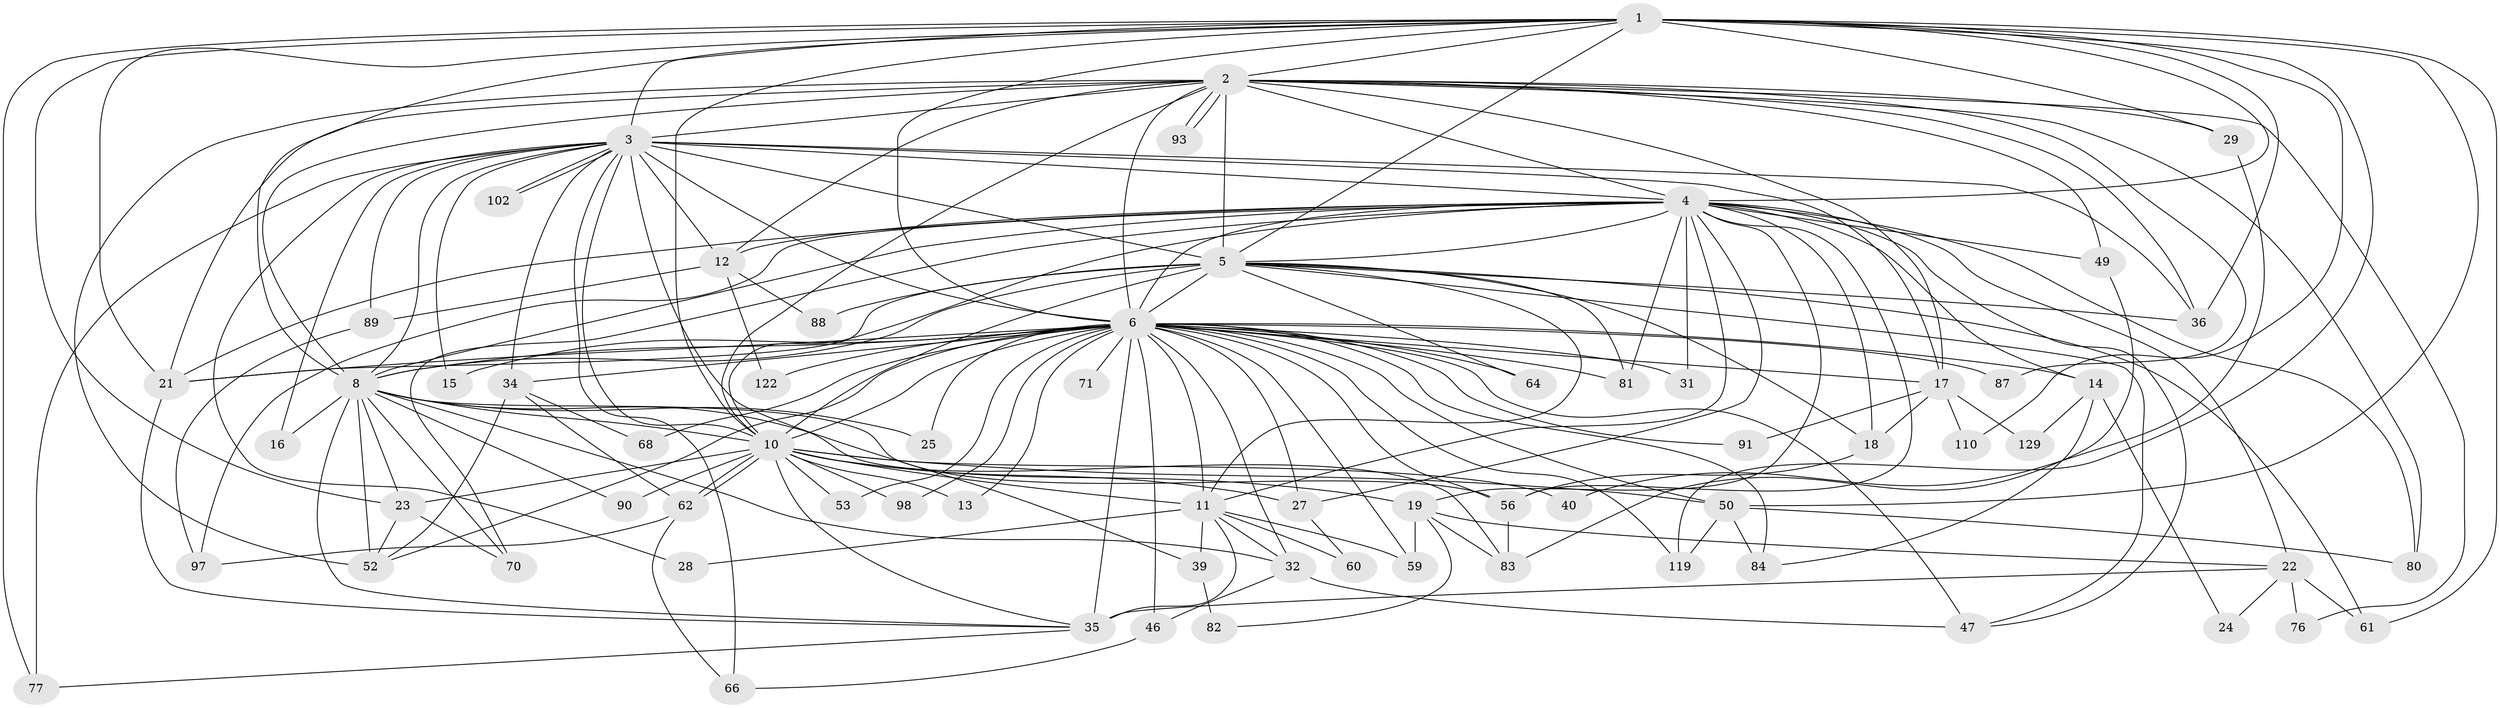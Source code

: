 // original degree distribution, {20: 0.007352941176470588, 25: 0.007352941176470588, 23: 0.007352941176470588, 29: 0.007352941176470588, 15: 0.007352941176470588, 19: 0.007352941176470588, 39: 0.007352941176470588, 22: 0.007352941176470588, 18: 0.007352941176470588, 24: 0.007352941176470588, 10: 0.007352941176470588, 6: 0.022058823529411766, 2: 0.5514705882352942, 5: 0.04411764705882353, 3: 0.19117647058823528, 8: 0.014705882352941176, 4: 0.08088235294117647, 7: 0.014705882352941176}
// Generated by graph-tools (version 1.1) at 2025/13/03/09/25 04:13:44]
// undirected, 68 vertices, 185 edges
graph export_dot {
graph [start="1"]
  node [color=gray90,style=filled];
  1 [super="+44+73"];
  2 [super="+112+121"];
  3;
  4 [super="+48+26+95+20+38"];
  5 [super="+58+9+96"];
  6 [super="+30+104+7"];
  8;
  10 [super="+41"];
  11;
  12 [super="+79"];
  13;
  14;
  15 [super="+42"];
  16;
  17;
  18;
  19 [super="+123+75"];
  21 [super="+107+111+54+37"];
  22;
  23 [super="+43"];
  24;
  25;
  27;
  28;
  29 [super="+33"];
  31;
  32 [super="+126"];
  34 [super="+67+106"];
  35 [super="+57"];
  36;
  39 [super="+131"];
  40;
  46 [super="+114"];
  47 [super="+136+72"];
  49;
  50 [super="+63+55"];
  52 [super="+85+103"];
  53;
  56 [super="+92+99"];
  59;
  60;
  61 [super="+132"];
  62 [super="+116"];
  64;
  66 [super="+78"];
  68;
  70 [super="+74"];
  71;
  76;
  77 [super="+94"];
  80;
  81;
  82;
  83 [super="+100"];
  84 [super="+135"];
  87;
  88;
  89 [super="+115"];
  90;
  91;
  93;
  97;
  98;
  102;
  110;
  119 [super="+133"];
  122;
  129;
  1 -- 2;
  1 -- 3;
  1 -- 4 [weight=2];
  1 -- 5 [weight=2];
  1 -- 6 [weight=2];
  1 -- 8;
  1 -- 10 [weight=2];
  1 -- 21;
  1 -- 29 [weight=2];
  1 -- 110;
  1 -- 119;
  1 -- 50;
  1 -- 61;
  1 -- 36;
  1 -- 77;
  1 -- 23;
  2 -- 3 [weight=2];
  2 -- 4 [weight=2];
  2 -- 5 [weight=3];
  2 -- 6 [weight=2];
  2 -- 8;
  2 -- 10;
  2 -- 17 [weight=2];
  2 -- 29;
  2 -- 36;
  2 -- 49;
  2 -- 76;
  2 -- 80;
  2 -- 87;
  2 -- 93;
  2 -- 93;
  2 -- 52;
  2 -- 21;
  2 -- 12;
  3 -- 4;
  3 -- 5 [weight=2];
  3 -- 6 [weight=2];
  3 -- 8;
  3 -- 10;
  3 -- 12;
  3 -- 15;
  3 -- 16;
  3 -- 17;
  3 -- 28;
  3 -- 34;
  3 -- 36;
  3 -- 39;
  3 -- 66;
  3 -- 77;
  3 -- 89;
  3 -- 102;
  3 -- 102;
  4 -- 5 [weight=2];
  4 -- 6 [weight=3];
  4 -- 8;
  4 -- 10;
  4 -- 11;
  4 -- 12;
  4 -- 14;
  4 -- 18;
  4 -- 19 [weight=3];
  4 -- 22;
  4 -- 49;
  4 -- 56;
  4 -- 81;
  4 -- 97;
  4 -- 70;
  4 -- 21 [weight=2];
  4 -- 27;
  4 -- 80;
  4 -- 31;
  4 -- 47;
  5 -- 6 [weight=5];
  5 -- 8 [weight=3];
  5 -- 10 [weight=2];
  5 -- 21;
  5 -- 64;
  5 -- 47;
  5 -- 36;
  5 -- 11;
  5 -- 81;
  5 -- 18;
  5 -- 88;
  5 -- 61;
  6 -- 8 [weight=2];
  6 -- 10 [weight=3];
  6 -- 13;
  6 -- 32;
  6 -- 53;
  6 -- 64;
  6 -- 68 [weight=2];
  6 -- 81;
  6 -- 84;
  6 -- 11;
  6 -- 17;
  6 -- 21 [weight=2];
  6 -- 14;
  6 -- 15 [weight=2];
  6 -- 25;
  6 -- 27;
  6 -- 31;
  6 -- 34 [weight=2];
  6 -- 35 [weight=3];
  6 -- 46;
  6 -- 47;
  6 -- 50;
  6 -- 52;
  6 -- 59;
  6 -- 71;
  6 -- 87;
  6 -- 91;
  6 -- 98;
  6 -- 119;
  6 -- 122;
  6 -- 56;
  8 -- 10;
  8 -- 16;
  8 -- 23;
  8 -- 25;
  8 -- 52 [weight=3];
  8 -- 70;
  8 -- 90;
  8 -- 83;
  8 -- 32;
  8 -- 35;
  8 -- 56;
  10 -- 11;
  10 -- 13;
  10 -- 19;
  10 -- 23;
  10 -- 27;
  10 -- 40;
  10 -- 53;
  10 -- 62;
  10 -- 62;
  10 -- 90;
  10 -- 98;
  10 -- 50;
  10 -- 35;
  11 -- 28;
  11 -- 32;
  11 -- 39;
  11 -- 59;
  11 -- 60;
  11 -- 35;
  12 -- 88;
  12 -- 89;
  12 -- 122;
  14 -- 24;
  14 -- 84;
  14 -- 129;
  17 -- 18;
  17 -- 91;
  17 -- 110;
  17 -- 129;
  18 -- 56;
  19 -- 22;
  19 -- 82;
  19 -- 83;
  19 -- 59;
  21 -- 35;
  22 -- 24;
  22 -- 35;
  22 -- 61;
  22 -- 76;
  23 -- 52;
  23 -- 70;
  27 -- 60;
  29 -- 40;
  32 -- 46;
  32 -- 47;
  34 -- 62;
  34 -- 52;
  34 -- 68;
  35 -- 77;
  39 -- 82 [weight=2];
  46 -- 66;
  49 -- 83;
  50 -- 119;
  50 -- 84;
  50 -- 80;
  56 -- 83;
  62 -- 97;
  62 -- 66;
  89 -- 97;
}
